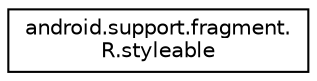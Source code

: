 digraph "Graphical Class Hierarchy"
{
 // INTERACTIVE_SVG=YES
 // LATEX_PDF_SIZE
  edge [fontname="Helvetica",fontsize="10",labelfontname="Helvetica",labelfontsize="10"];
  node [fontname="Helvetica",fontsize="10",shape=record];
  rankdir="LR";
  Node0 [label="android.support.fragment.\lR.styleable",height=0.2,width=0.4,color="black", fillcolor="white", style="filled",URL="$classandroid_1_1support_1_1fragment_1_1_r_1_1styleable.html",tooltip=" "];
}
